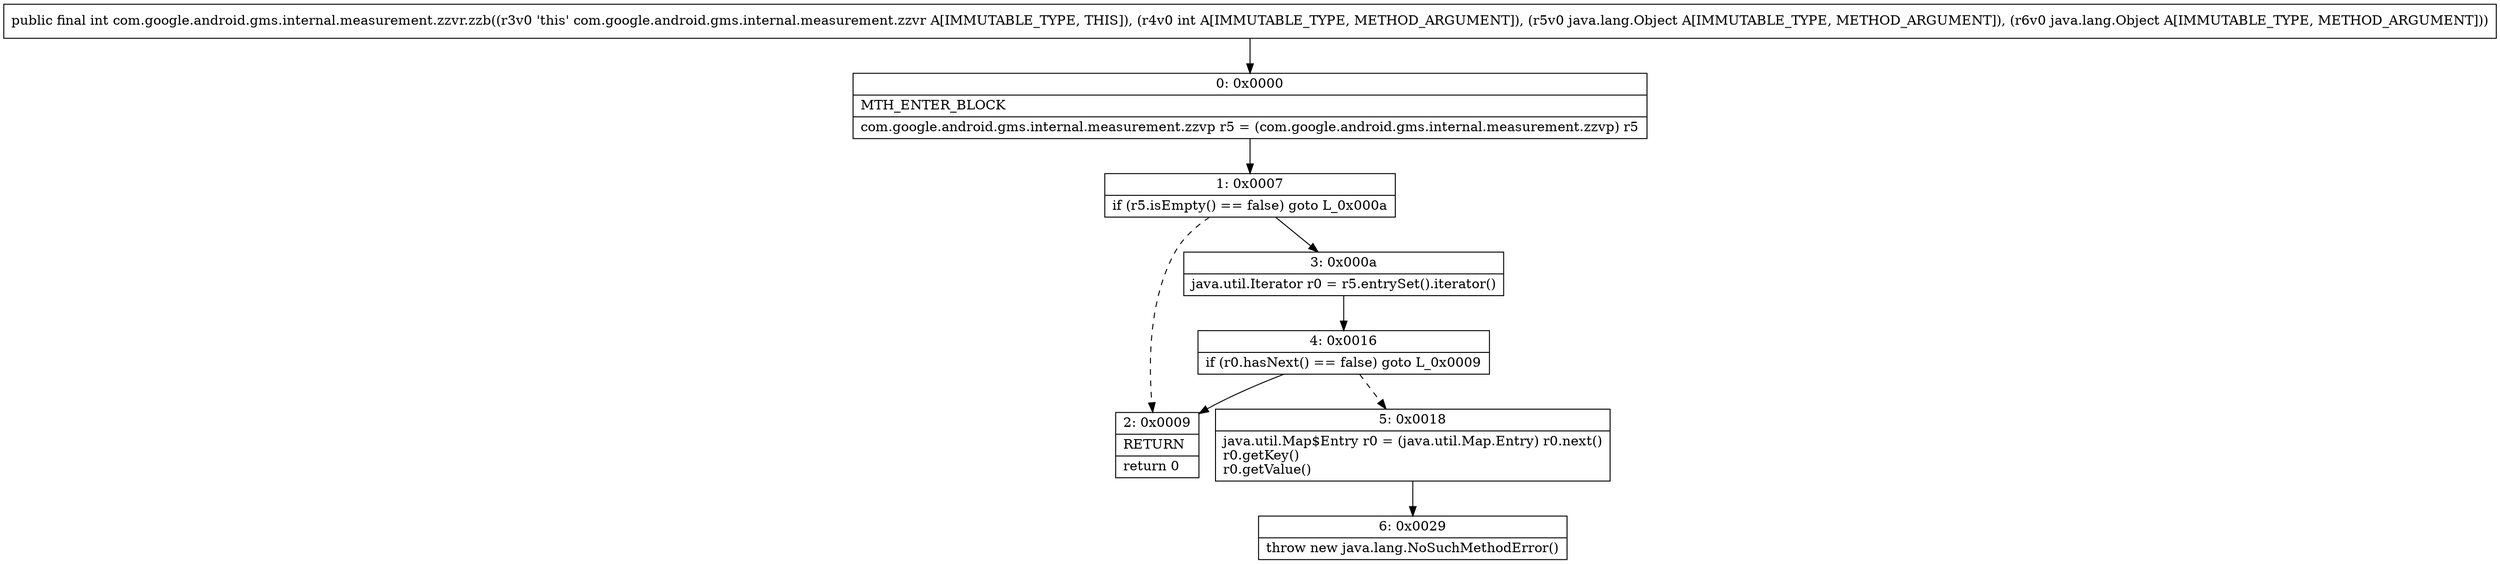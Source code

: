 digraph "CFG forcom.google.android.gms.internal.measurement.zzvr.zzb(ILjava\/lang\/Object;Ljava\/lang\/Object;)I" {
Node_0 [shape=record,label="{0\:\ 0x0000|MTH_ENTER_BLOCK\l|com.google.android.gms.internal.measurement.zzvp r5 = (com.google.android.gms.internal.measurement.zzvp) r5\l}"];
Node_1 [shape=record,label="{1\:\ 0x0007|if (r5.isEmpty() == false) goto L_0x000a\l}"];
Node_2 [shape=record,label="{2\:\ 0x0009|RETURN\l|return 0\l}"];
Node_3 [shape=record,label="{3\:\ 0x000a|java.util.Iterator r0 = r5.entrySet().iterator()\l}"];
Node_4 [shape=record,label="{4\:\ 0x0016|if (r0.hasNext() == false) goto L_0x0009\l}"];
Node_5 [shape=record,label="{5\:\ 0x0018|java.util.Map$Entry r0 = (java.util.Map.Entry) r0.next()\lr0.getKey()\lr0.getValue()\l}"];
Node_6 [shape=record,label="{6\:\ 0x0029|throw new java.lang.NoSuchMethodError()\l}"];
MethodNode[shape=record,label="{public final int com.google.android.gms.internal.measurement.zzvr.zzb((r3v0 'this' com.google.android.gms.internal.measurement.zzvr A[IMMUTABLE_TYPE, THIS]), (r4v0 int A[IMMUTABLE_TYPE, METHOD_ARGUMENT]), (r5v0 java.lang.Object A[IMMUTABLE_TYPE, METHOD_ARGUMENT]), (r6v0 java.lang.Object A[IMMUTABLE_TYPE, METHOD_ARGUMENT])) }"];
MethodNode -> Node_0;
Node_0 -> Node_1;
Node_1 -> Node_2[style=dashed];
Node_1 -> Node_3;
Node_3 -> Node_4;
Node_4 -> Node_2;
Node_4 -> Node_5[style=dashed];
Node_5 -> Node_6;
}


